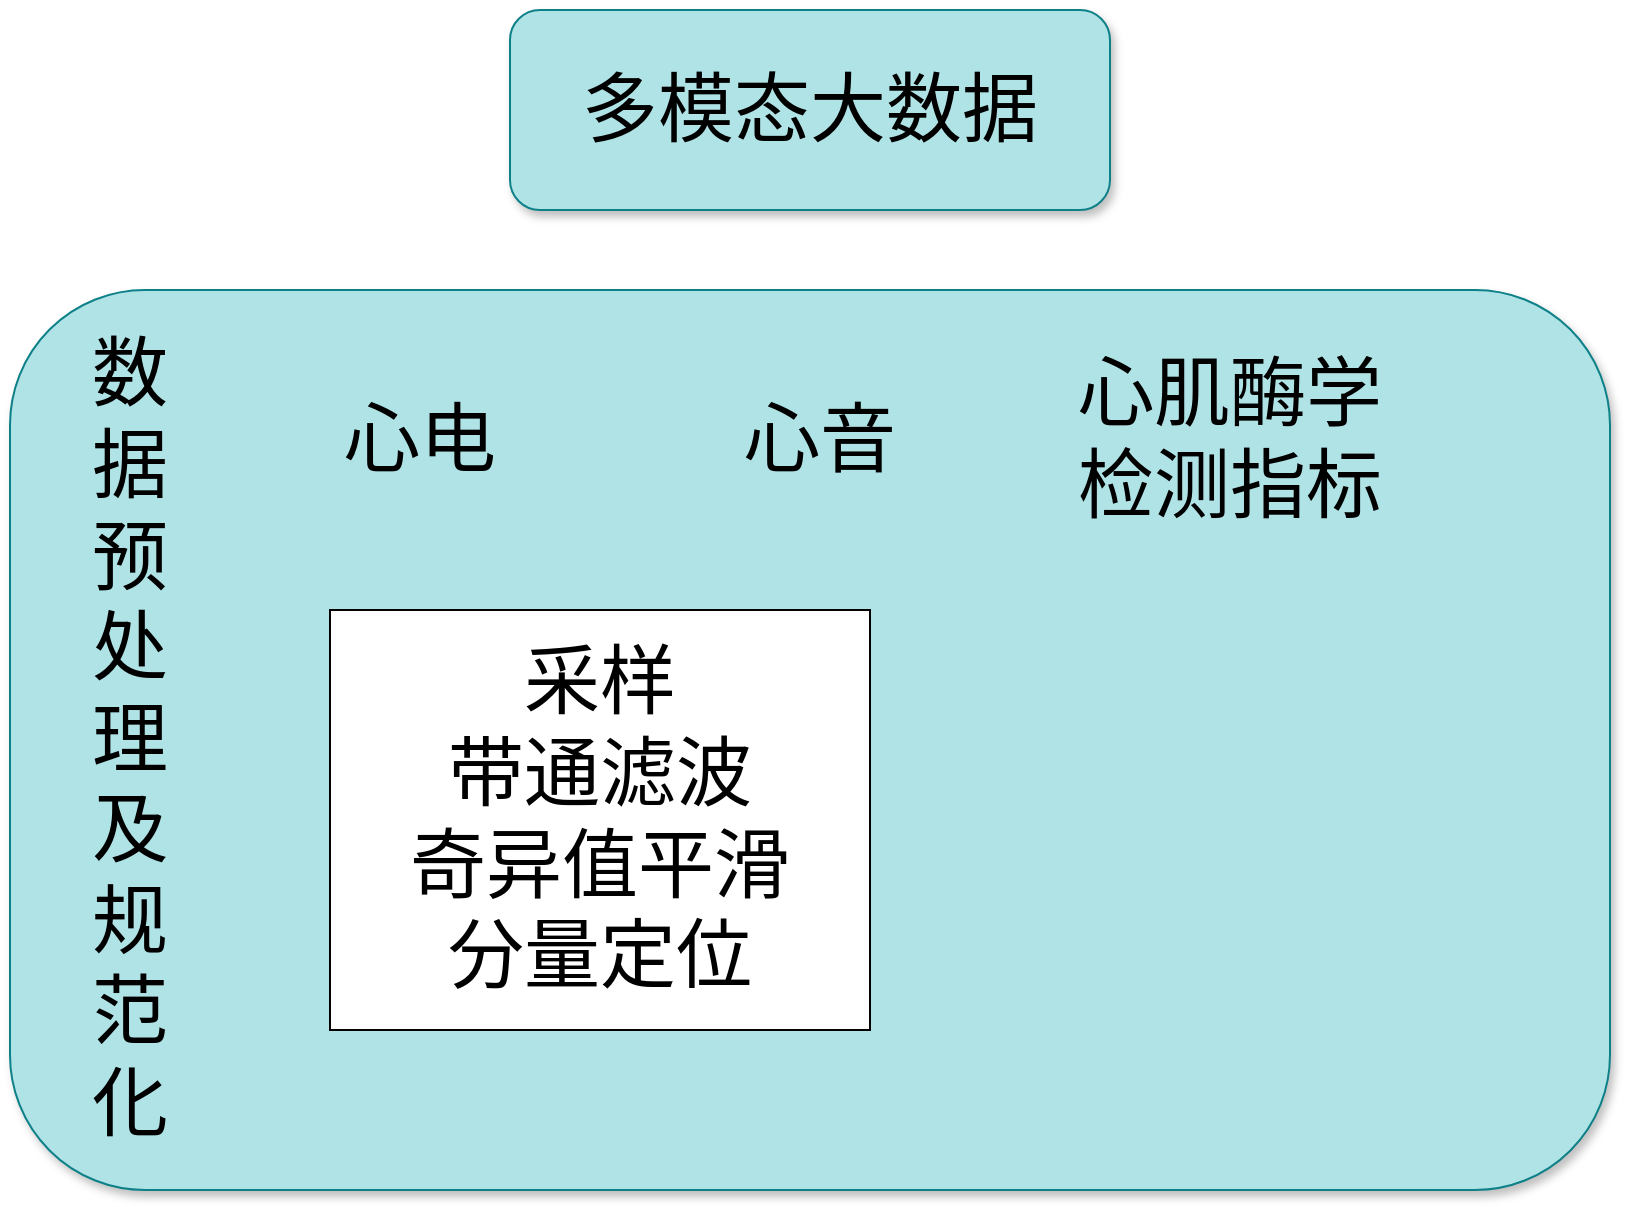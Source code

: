 <mxfile version="26.1.0">
  <diagram name="第 1 页" id="OAlRJvqnH6ILWqZ6ErNl">
    <mxGraphModel dx="2074" dy="1046" grid="1" gridSize="10" guides="1" tooltips="1" connect="1" arrows="1" fold="1" page="1" pageScale="1" pageWidth="3300" pageHeight="4681" math="0" shadow="0">
      <root>
        <mxCell id="0" />
        <mxCell id="1" parent="0" />
        <mxCell id="MN74QJdioJq-juyb9Y6k-1" value="&lt;font style=&quot;font-size: 38px;&quot;&gt;多模态大数据&lt;/font&gt;" style="rounded=1;whiteSpace=wrap;html=1;shadow=1;fillColor=#b0e3e6;strokeColor=#0e8088;align=center;glass=0;" vertex="1" parent="1">
          <mxGeometry x="1080" y="720" width="300" height="100" as="geometry" />
        </mxCell>
        <mxCell id="MN74QJdioJq-juyb9Y6k-2" value="" style="rounded=1;whiteSpace=wrap;html=1;shadow=1;fillColor=#b0e3e6;strokeColor=#0e8088;align=center;glass=0;" vertex="1" parent="1">
          <mxGeometry x="830" y="860" width="800" height="450" as="geometry" />
        </mxCell>
        <mxCell id="MN74QJdioJq-juyb9Y6k-3" value="&lt;font style=&quot;font-size: 38px;&quot;&gt;心电&lt;/font&gt;" style="text;html=1;align=center;verticalAlign=middle;whiteSpace=wrap;rounded=0;" vertex="1" parent="1">
          <mxGeometry x="990" y="920" width="90" height="30" as="geometry" />
        </mxCell>
        <mxCell id="MN74QJdioJq-juyb9Y6k-4" value="&lt;font style=&quot;font-size: 38px;&quot;&gt;心音&lt;/font&gt;" style="text;html=1;align=center;verticalAlign=middle;whiteSpace=wrap;rounded=0;" vertex="1" parent="1">
          <mxGeometry x="1190" y="920" width="90" height="30" as="geometry" />
        </mxCell>
        <mxCell id="MN74QJdioJq-juyb9Y6k-5" value="&lt;font style=&quot;font-size: 38px;&quot;&gt;心肌酶学检测指标&lt;/font&gt;" style="text;html=1;align=center;verticalAlign=middle;whiteSpace=wrap;rounded=0;" vertex="1" parent="1">
          <mxGeometry x="1360" y="875" width="160" height="120" as="geometry" />
        </mxCell>
        <mxCell id="MN74QJdioJq-juyb9Y6k-8" value="&lt;font style=&quot;font-size: 38px;&quot;&gt;采样&lt;/font&gt;&lt;div&gt;&lt;font style=&quot;font-size: 38px;&quot;&gt;带通滤波&lt;/font&gt;&lt;/div&gt;&lt;div&gt;&lt;font style=&quot;font-size: 38px;&quot;&gt;奇异值平滑&lt;/font&gt;&lt;/div&gt;&lt;div&gt;&lt;font style=&quot;font-size: 38px;&quot;&gt;分量定位&lt;/font&gt;&lt;/div&gt;" style="rounded=0;whiteSpace=wrap;html=1;" vertex="1" parent="1">
          <mxGeometry x="990" y="1020" width="270" height="210" as="geometry" />
        </mxCell>
        <mxCell id="MN74QJdioJq-juyb9Y6k-9" value="&lt;font face=&quot;Helvetica&quot; style=&quot;font-size: 38px;&quot;&gt;数据预处理及规范化&lt;/font&gt;" style="text;html=1;align=center;verticalAlign=middle;whiteSpace=wrap;rounded=0;" vertex="1" parent="1">
          <mxGeometry x="860" y="885" width="60" height="400" as="geometry" />
        </mxCell>
      </root>
    </mxGraphModel>
  </diagram>
</mxfile>
